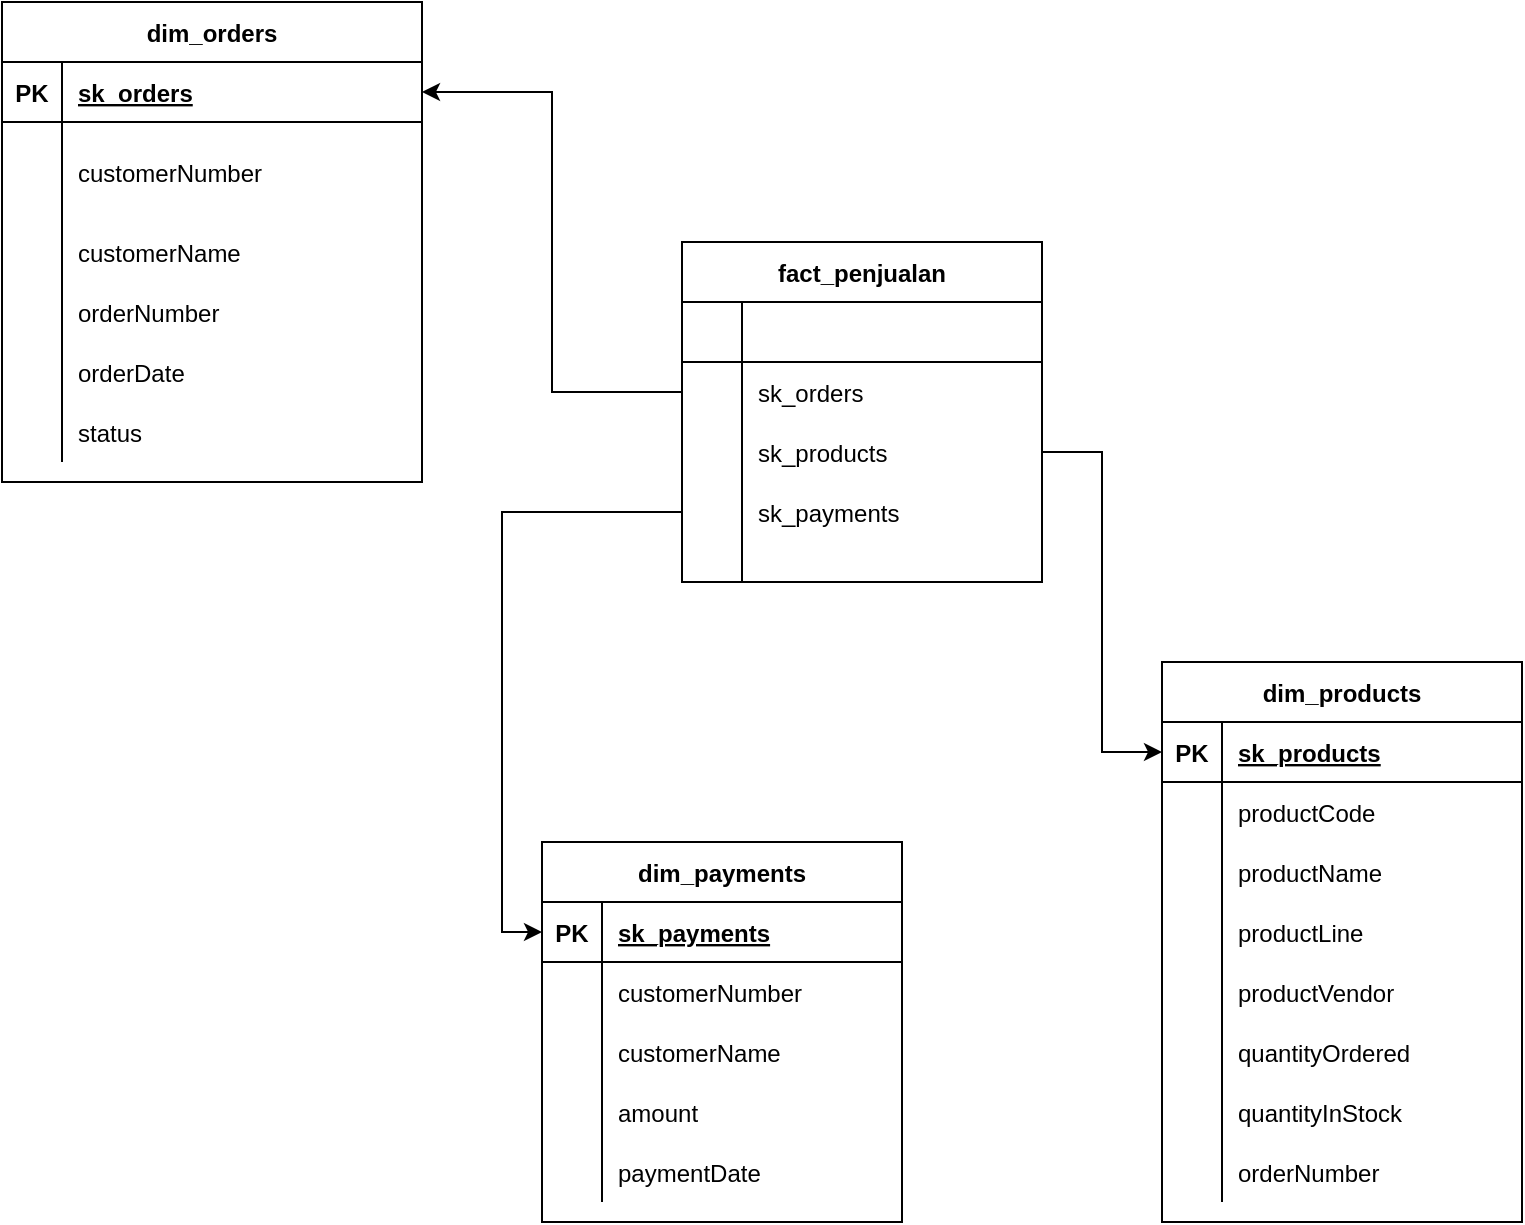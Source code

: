 <mxfile version="15.7.0" type="google"><diagram id="FBRx4Sh_-Vyu-R3HKKzC" name="Page-1"><mxGraphModel dx="1102" dy="1657" grid="1" gridSize="10" guides="1" tooltips="1" connect="1" arrows="1" fold="1" page="1" pageScale="1" pageWidth="850" pageHeight="1100" math="0" shadow="0"><root><mxCell id="0"/><mxCell id="1" parent="0"/><mxCell id="ivHkW6po4q3Yy_CJGSuu-1" value="dim_orders" style="shape=table;startSize=30;container=1;collapsible=1;childLayout=tableLayout;fixedRows=1;rowLines=0;fontStyle=1;align=center;resizeLast=1;fillColor=default;strokeColor=default;fontColor=default;" vertex="1" parent="1"><mxGeometry x="50" y="-270" width="210" height="240" as="geometry"/></mxCell><mxCell id="ivHkW6po4q3Yy_CJGSuu-2" value="" style="shape=partialRectangle;collapsible=0;dropTarget=0;pointerEvents=0;fillColor=none;top=0;left=0;bottom=1;right=0;points=[[0,0.5],[1,0.5]];portConstraint=eastwest;" vertex="1" parent="ivHkW6po4q3Yy_CJGSuu-1"><mxGeometry y="30" width="210" height="30" as="geometry"/></mxCell><mxCell id="ivHkW6po4q3Yy_CJGSuu-3" value="PK" style="shape=partialRectangle;connectable=0;fillColor=none;top=0;left=0;bottom=0;right=0;fontStyle=1;overflow=hidden;" vertex="1" parent="ivHkW6po4q3Yy_CJGSuu-2"><mxGeometry width="30" height="30" as="geometry"><mxRectangle width="30" height="30" as="alternateBounds"/></mxGeometry></mxCell><mxCell id="ivHkW6po4q3Yy_CJGSuu-4" value="sk_orders" style="shape=partialRectangle;connectable=0;fillColor=none;top=0;left=0;bottom=0;right=0;align=left;spacingLeft=6;fontStyle=5;overflow=hidden;" vertex="1" parent="ivHkW6po4q3Yy_CJGSuu-2"><mxGeometry x="30" width="180" height="30" as="geometry"><mxRectangle width="180" height="30" as="alternateBounds"/></mxGeometry></mxCell><mxCell id="ivHkW6po4q3Yy_CJGSuu-5" value="" style="shape=partialRectangle;collapsible=0;dropTarget=0;pointerEvents=0;fillColor=none;top=0;left=0;bottom=0;right=0;points=[[0,0.5],[1,0.5]];portConstraint=eastwest;" vertex="1" parent="ivHkW6po4q3Yy_CJGSuu-1"><mxGeometry y="60" width="210" height="50" as="geometry"/></mxCell><mxCell id="ivHkW6po4q3Yy_CJGSuu-6" value="" style="shape=partialRectangle;connectable=0;fillColor=none;top=0;left=0;bottom=0;right=0;editable=1;overflow=hidden;" vertex="1" parent="ivHkW6po4q3Yy_CJGSuu-5"><mxGeometry width="30" height="50" as="geometry"><mxRectangle width="30" height="50" as="alternateBounds"/></mxGeometry></mxCell><mxCell id="ivHkW6po4q3Yy_CJGSuu-7" value="customerNumber" style="shape=partialRectangle;connectable=0;fillColor=none;top=0;left=0;bottom=0;right=0;align=left;spacingLeft=6;overflow=hidden;" vertex="1" parent="ivHkW6po4q3Yy_CJGSuu-5"><mxGeometry x="30" width="180" height="50" as="geometry"><mxRectangle width="180" height="50" as="alternateBounds"/></mxGeometry></mxCell><mxCell id="ivHkW6po4q3Yy_CJGSuu-8" value="" style="shape=partialRectangle;collapsible=0;dropTarget=0;pointerEvents=0;fillColor=none;top=0;left=0;bottom=0;right=0;points=[[0,0.5],[1,0.5]];portConstraint=eastwest;" vertex="1" parent="ivHkW6po4q3Yy_CJGSuu-1"><mxGeometry y="110" width="210" height="30" as="geometry"/></mxCell><mxCell id="ivHkW6po4q3Yy_CJGSuu-9" value="" style="shape=partialRectangle;connectable=0;fillColor=none;top=0;left=0;bottom=0;right=0;editable=1;overflow=hidden;" vertex="1" parent="ivHkW6po4q3Yy_CJGSuu-8"><mxGeometry width="30" height="30" as="geometry"><mxRectangle width="30" height="30" as="alternateBounds"/></mxGeometry></mxCell><mxCell id="ivHkW6po4q3Yy_CJGSuu-10" value="customerName" style="shape=partialRectangle;connectable=0;fillColor=none;top=0;left=0;bottom=0;right=0;align=left;spacingLeft=6;overflow=hidden;" vertex="1" parent="ivHkW6po4q3Yy_CJGSuu-8"><mxGeometry x="30" width="180" height="30" as="geometry"><mxRectangle width="180" height="30" as="alternateBounds"/></mxGeometry></mxCell><mxCell id="ivHkW6po4q3Yy_CJGSuu-11" value="" style="shape=partialRectangle;collapsible=0;dropTarget=0;pointerEvents=0;fillColor=none;top=0;left=0;bottom=0;right=0;points=[[0,0.5],[1,0.5]];portConstraint=eastwest;" vertex="1" parent="ivHkW6po4q3Yy_CJGSuu-1"><mxGeometry y="140" width="210" height="30" as="geometry"/></mxCell><mxCell id="ivHkW6po4q3Yy_CJGSuu-12" value="" style="shape=partialRectangle;connectable=0;fillColor=none;top=0;left=0;bottom=0;right=0;editable=1;overflow=hidden;" vertex="1" parent="ivHkW6po4q3Yy_CJGSuu-11"><mxGeometry width="30" height="30" as="geometry"><mxRectangle width="30" height="30" as="alternateBounds"/></mxGeometry></mxCell><mxCell id="ivHkW6po4q3Yy_CJGSuu-13" value="orderNumber" style="shape=partialRectangle;connectable=0;fillColor=none;top=0;left=0;bottom=0;right=0;align=left;spacingLeft=6;overflow=hidden;" vertex="1" parent="ivHkW6po4q3Yy_CJGSuu-11"><mxGeometry x="30" width="180" height="30" as="geometry"><mxRectangle width="180" height="30" as="alternateBounds"/></mxGeometry></mxCell><mxCell id="ivHkW6po4q3Yy_CJGSuu-14" value="" style="shape=partialRectangle;collapsible=0;dropTarget=0;pointerEvents=0;fillColor=none;top=0;left=0;bottom=0;right=0;points=[[0,0.5],[1,0.5]];portConstraint=eastwest;" vertex="1" parent="ivHkW6po4q3Yy_CJGSuu-1"><mxGeometry y="170" width="210" height="30" as="geometry"/></mxCell><mxCell id="ivHkW6po4q3Yy_CJGSuu-15" value="" style="shape=partialRectangle;connectable=0;fillColor=none;top=0;left=0;bottom=0;right=0;editable=1;overflow=hidden;" vertex="1" parent="ivHkW6po4q3Yy_CJGSuu-14"><mxGeometry width="30" height="30" as="geometry"><mxRectangle width="30" height="30" as="alternateBounds"/></mxGeometry></mxCell><mxCell id="ivHkW6po4q3Yy_CJGSuu-16" value="orderDate" style="shape=partialRectangle;connectable=0;fillColor=none;top=0;left=0;bottom=0;right=0;align=left;spacingLeft=6;overflow=hidden;" vertex="1" parent="ivHkW6po4q3Yy_CJGSuu-14"><mxGeometry x="30" width="180" height="30" as="geometry"><mxRectangle width="180" height="30" as="alternateBounds"/></mxGeometry></mxCell><mxCell id="ivHkW6po4q3Yy_CJGSuu-17" value="" style="shape=partialRectangle;collapsible=0;dropTarget=0;pointerEvents=0;fillColor=none;top=0;left=0;bottom=0;right=0;points=[[0,0.5],[1,0.5]];portConstraint=eastwest;" vertex="1" parent="ivHkW6po4q3Yy_CJGSuu-1"><mxGeometry y="200" width="210" height="30" as="geometry"/></mxCell><mxCell id="ivHkW6po4q3Yy_CJGSuu-18" value="" style="shape=partialRectangle;connectable=0;fillColor=none;top=0;left=0;bottom=0;right=0;editable=1;overflow=hidden;" vertex="1" parent="ivHkW6po4q3Yy_CJGSuu-17"><mxGeometry width="30" height="30" as="geometry"><mxRectangle width="30" height="30" as="alternateBounds"/></mxGeometry></mxCell><mxCell id="ivHkW6po4q3Yy_CJGSuu-19" value="status" style="shape=partialRectangle;connectable=0;fillColor=none;top=0;left=0;bottom=0;right=0;align=left;spacingLeft=6;overflow=hidden;" vertex="1" parent="ivHkW6po4q3Yy_CJGSuu-17"><mxGeometry x="30" width="180" height="30" as="geometry"><mxRectangle width="180" height="30" as="alternateBounds"/></mxGeometry></mxCell><mxCell id="ivHkW6po4q3Yy_CJGSuu-20" value="fact_penjualan" style="shape=table;startSize=30;container=1;collapsible=1;childLayout=tableLayout;fixedRows=1;rowLines=0;fontStyle=1;align=center;resizeLast=1;fillColor=default;strokeColor=default;fontColor=default;" vertex="1" parent="1"><mxGeometry x="390" y="-150" width="180" height="170" as="geometry"/></mxCell><mxCell id="ivHkW6po4q3Yy_CJGSuu-21" value="" style="shape=partialRectangle;collapsible=0;dropTarget=0;pointerEvents=0;fillColor=none;top=0;left=0;bottom=1;right=0;points=[[0,0.5],[1,0.5]];portConstraint=eastwest;fontColor=default;" vertex="1" parent="ivHkW6po4q3Yy_CJGSuu-20"><mxGeometry y="30" width="180" height="30" as="geometry"/></mxCell><mxCell id="ivHkW6po4q3Yy_CJGSuu-22" value="" style="shape=partialRectangle;connectable=0;fillColor=none;top=0;left=0;bottom=0;right=0;fontStyle=1;overflow=hidden;" vertex="1" parent="ivHkW6po4q3Yy_CJGSuu-21"><mxGeometry width="30" height="30" as="geometry"><mxRectangle width="30" height="30" as="alternateBounds"/></mxGeometry></mxCell><mxCell id="ivHkW6po4q3Yy_CJGSuu-23" value="" style="shape=partialRectangle;connectable=0;fillColor=none;top=0;left=0;bottom=0;right=0;align=left;spacingLeft=6;fontStyle=5;overflow=hidden;" vertex="1" parent="ivHkW6po4q3Yy_CJGSuu-21"><mxGeometry x="30" width="150" height="30" as="geometry"><mxRectangle width="150" height="30" as="alternateBounds"/></mxGeometry></mxCell><mxCell id="ivHkW6po4q3Yy_CJGSuu-24" value="" style="shape=partialRectangle;collapsible=0;dropTarget=0;pointerEvents=0;fillColor=none;top=0;left=0;bottom=0;right=0;points=[[0,0.5],[1,0.5]];portConstraint=eastwest;" vertex="1" parent="ivHkW6po4q3Yy_CJGSuu-20"><mxGeometry y="60" width="180" height="30" as="geometry"/></mxCell><mxCell id="ivHkW6po4q3Yy_CJGSuu-25" value="" style="shape=partialRectangle;connectable=0;fillColor=none;top=0;left=0;bottom=0;right=0;editable=1;overflow=hidden;" vertex="1" parent="ivHkW6po4q3Yy_CJGSuu-24"><mxGeometry width="30" height="30" as="geometry"><mxRectangle width="30" height="30" as="alternateBounds"/></mxGeometry></mxCell><mxCell id="ivHkW6po4q3Yy_CJGSuu-26" value="sk_orders" style="shape=partialRectangle;connectable=0;fillColor=none;top=0;left=0;bottom=0;right=0;align=left;spacingLeft=6;overflow=hidden;" vertex="1" parent="ivHkW6po4q3Yy_CJGSuu-24"><mxGeometry x="30" width="150" height="30" as="geometry"><mxRectangle width="150" height="30" as="alternateBounds"/></mxGeometry></mxCell><mxCell id="ivHkW6po4q3Yy_CJGSuu-27" value="" style="shape=partialRectangle;collapsible=0;dropTarget=0;pointerEvents=0;fillColor=none;top=0;left=0;bottom=0;right=0;points=[[0,0.5],[1,0.5]];portConstraint=eastwest;" vertex="1" parent="ivHkW6po4q3Yy_CJGSuu-20"><mxGeometry y="90" width="180" height="30" as="geometry"/></mxCell><mxCell id="ivHkW6po4q3Yy_CJGSuu-28" value="" style="shape=partialRectangle;connectable=0;fillColor=none;top=0;left=0;bottom=0;right=0;editable=1;overflow=hidden;" vertex="1" parent="ivHkW6po4q3Yy_CJGSuu-27"><mxGeometry width="30" height="30" as="geometry"><mxRectangle width="30" height="30" as="alternateBounds"/></mxGeometry></mxCell><mxCell id="ivHkW6po4q3Yy_CJGSuu-29" value="sk_products" style="shape=partialRectangle;connectable=0;fillColor=none;top=0;left=0;bottom=0;right=0;align=left;spacingLeft=6;overflow=hidden;" vertex="1" parent="ivHkW6po4q3Yy_CJGSuu-27"><mxGeometry x="30" width="150" height="30" as="geometry"><mxRectangle width="150" height="30" as="alternateBounds"/></mxGeometry></mxCell><mxCell id="ivHkW6po4q3Yy_CJGSuu-30" value="" style="shape=partialRectangle;collapsible=0;dropTarget=0;pointerEvents=0;fillColor=none;top=0;left=0;bottom=0;right=0;points=[[0,0.5],[1,0.5]];portConstraint=eastwest;" vertex="1" parent="ivHkW6po4q3Yy_CJGSuu-20"><mxGeometry y="120" width="180" height="30" as="geometry"/></mxCell><mxCell id="ivHkW6po4q3Yy_CJGSuu-31" value="" style="shape=partialRectangle;connectable=0;fillColor=none;top=0;left=0;bottom=0;right=0;editable=1;overflow=hidden;" vertex="1" parent="ivHkW6po4q3Yy_CJGSuu-30"><mxGeometry width="30" height="30" as="geometry"><mxRectangle width="30" height="30" as="alternateBounds"/></mxGeometry></mxCell><mxCell id="ivHkW6po4q3Yy_CJGSuu-32" value="sk_payments" style="shape=partialRectangle;connectable=0;fillColor=none;top=0;left=0;bottom=0;right=0;align=left;spacingLeft=6;overflow=hidden;" vertex="1" parent="ivHkW6po4q3Yy_CJGSuu-30"><mxGeometry x="30" width="150" height="30" as="geometry"><mxRectangle width="150" height="30" as="alternateBounds"/></mxGeometry></mxCell><mxCell id="ivHkW6po4q3Yy_CJGSuu-33" value="" style="shape=partialRectangle;collapsible=0;dropTarget=0;pointerEvents=0;fillColor=none;top=0;left=0;bottom=0;right=0;points=[[0,0.5],[1,0.5]];portConstraint=eastwest;" vertex="1" parent="ivHkW6po4q3Yy_CJGSuu-20"><mxGeometry y="150" width="180" height="20" as="geometry"/></mxCell><mxCell id="ivHkW6po4q3Yy_CJGSuu-34" value="" style="shape=partialRectangle;connectable=0;fillColor=none;top=0;left=0;bottom=0;right=0;editable=1;overflow=hidden;" vertex="1" parent="ivHkW6po4q3Yy_CJGSuu-33"><mxGeometry width="30" height="20" as="geometry"><mxRectangle width="30" height="20" as="alternateBounds"/></mxGeometry></mxCell><mxCell id="ivHkW6po4q3Yy_CJGSuu-35" value="" style="shape=partialRectangle;connectable=0;fillColor=none;top=0;left=0;bottom=0;right=0;align=left;spacingLeft=6;overflow=hidden;" vertex="1" parent="ivHkW6po4q3Yy_CJGSuu-33"><mxGeometry x="30" width="150" height="20" as="geometry"><mxRectangle width="150" height="20" as="alternateBounds"/></mxGeometry></mxCell><mxCell id="ivHkW6po4q3Yy_CJGSuu-36" value="dim_products" style="shape=table;startSize=30;container=1;collapsible=1;childLayout=tableLayout;fixedRows=1;rowLines=0;fontStyle=1;align=center;resizeLast=1;fontColor=default;strokeColor=default;fillColor=default;" vertex="1" parent="1"><mxGeometry x="630" y="60" width="180" height="280" as="geometry"/></mxCell><mxCell id="ivHkW6po4q3Yy_CJGSuu-37" value="" style="shape=partialRectangle;collapsible=0;dropTarget=0;pointerEvents=0;fillColor=none;top=0;left=0;bottom=1;right=0;points=[[0,0.5],[1,0.5]];portConstraint=eastwest;fontColor=default;strokeColor=default;" vertex="1" parent="ivHkW6po4q3Yy_CJGSuu-36"><mxGeometry y="30" width="180" height="30" as="geometry"/></mxCell><mxCell id="ivHkW6po4q3Yy_CJGSuu-38" value="PK" style="shape=partialRectangle;connectable=0;fillColor=none;top=0;left=0;bottom=0;right=0;fontStyle=1;overflow=hidden;fontColor=default;strokeColor=default;" vertex="1" parent="ivHkW6po4q3Yy_CJGSuu-37"><mxGeometry width="30" height="30" as="geometry"><mxRectangle width="30" height="30" as="alternateBounds"/></mxGeometry></mxCell><mxCell id="ivHkW6po4q3Yy_CJGSuu-39" value="sk_products" style="shape=partialRectangle;connectable=0;fillColor=none;top=0;left=0;bottom=0;right=0;align=left;spacingLeft=6;fontStyle=5;overflow=hidden;fontColor=default;strokeColor=default;" vertex="1" parent="ivHkW6po4q3Yy_CJGSuu-37"><mxGeometry x="30" width="150" height="30" as="geometry"><mxRectangle width="150" height="30" as="alternateBounds"/></mxGeometry></mxCell><mxCell id="ivHkW6po4q3Yy_CJGSuu-40" value="" style="shape=partialRectangle;collapsible=0;dropTarget=0;pointerEvents=0;fillColor=none;top=0;left=0;bottom=0;right=0;points=[[0,0.5],[1,0.5]];portConstraint=eastwest;fontColor=default;strokeColor=default;" vertex="1" parent="ivHkW6po4q3Yy_CJGSuu-36"><mxGeometry y="60" width="180" height="30" as="geometry"/></mxCell><mxCell id="ivHkW6po4q3Yy_CJGSuu-41" value="" style="shape=partialRectangle;connectable=0;fillColor=none;top=0;left=0;bottom=0;right=0;editable=1;overflow=hidden;fontColor=default;strokeColor=default;" vertex="1" parent="ivHkW6po4q3Yy_CJGSuu-40"><mxGeometry width="30" height="30" as="geometry"><mxRectangle width="30" height="30" as="alternateBounds"/></mxGeometry></mxCell><mxCell id="ivHkW6po4q3Yy_CJGSuu-42" value="productCode" style="shape=partialRectangle;connectable=0;fillColor=none;top=0;left=0;bottom=0;right=0;align=left;spacingLeft=6;overflow=hidden;fontColor=default;strokeColor=default;" vertex="1" parent="ivHkW6po4q3Yy_CJGSuu-40"><mxGeometry x="30" width="150" height="30" as="geometry"><mxRectangle width="150" height="30" as="alternateBounds"/></mxGeometry></mxCell><mxCell id="ivHkW6po4q3Yy_CJGSuu-43" value="" style="shape=partialRectangle;collapsible=0;dropTarget=0;pointerEvents=0;fillColor=none;top=0;left=0;bottom=0;right=0;points=[[0,0.5],[1,0.5]];portConstraint=eastwest;fontColor=default;strokeColor=default;" vertex="1" parent="ivHkW6po4q3Yy_CJGSuu-36"><mxGeometry y="90" width="180" height="30" as="geometry"/></mxCell><mxCell id="ivHkW6po4q3Yy_CJGSuu-44" value="" style="shape=partialRectangle;connectable=0;fillColor=none;top=0;left=0;bottom=0;right=0;editable=1;overflow=hidden;fontColor=default;strokeColor=default;" vertex="1" parent="ivHkW6po4q3Yy_CJGSuu-43"><mxGeometry width="30" height="30" as="geometry"><mxRectangle width="30" height="30" as="alternateBounds"/></mxGeometry></mxCell><mxCell id="ivHkW6po4q3Yy_CJGSuu-45" value="productName" style="shape=partialRectangle;connectable=0;fillColor=none;top=0;left=0;bottom=0;right=0;align=left;spacingLeft=6;overflow=hidden;fontColor=default;strokeColor=default;" vertex="1" parent="ivHkW6po4q3Yy_CJGSuu-43"><mxGeometry x="30" width="150" height="30" as="geometry"><mxRectangle width="150" height="30" as="alternateBounds"/></mxGeometry></mxCell><mxCell id="ivHkW6po4q3Yy_CJGSuu-46" value="" style="shape=partialRectangle;collapsible=0;dropTarget=0;pointerEvents=0;fillColor=none;top=0;left=0;bottom=0;right=0;points=[[0,0.5],[1,0.5]];portConstraint=eastwest;fontColor=default;strokeColor=default;" vertex="1" parent="ivHkW6po4q3Yy_CJGSuu-36"><mxGeometry y="120" width="180" height="30" as="geometry"/></mxCell><mxCell id="ivHkW6po4q3Yy_CJGSuu-47" value="" style="shape=partialRectangle;connectable=0;fillColor=none;top=0;left=0;bottom=0;right=0;editable=1;overflow=hidden;fontColor=default;strokeColor=default;" vertex="1" parent="ivHkW6po4q3Yy_CJGSuu-46"><mxGeometry width="30" height="30" as="geometry"><mxRectangle width="30" height="30" as="alternateBounds"/></mxGeometry></mxCell><mxCell id="ivHkW6po4q3Yy_CJGSuu-48" value="productLine" style="shape=partialRectangle;connectable=0;fillColor=none;top=0;left=0;bottom=0;right=0;align=left;spacingLeft=6;overflow=hidden;fontColor=default;strokeColor=default;" vertex="1" parent="ivHkW6po4q3Yy_CJGSuu-46"><mxGeometry x="30" width="150" height="30" as="geometry"><mxRectangle width="150" height="30" as="alternateBounds"/></mxGeometry></mxCell><mxCell id="ivHkW6po4q3Yy_CJGSuu-49" value="" style="shape=partialRectangle;collapsible=0;dropTarget=0;pointerEvents=0;fillColor=none;top=0;left=0;bottom=0;right=0;points=[[0,0.5],[1,0.5]];portConstraint=eastwest;fontColor=default;strokeColor=default;" vertex="1" parent="ivHkW6po4q3Yy_CJGSuu-36"><mxGeometry y="150" width="180" height="30" as="geometry"/></mxCell><mxCell id="ivHkW6po4q3Yy_CJGSuu-50" value="" style="shape=partialRectangle;connectable=0;fillColor=none;top=0;left=0;bottom=0;right=0;editable=1;overflow=hidden;fontColor=default;strokeColor=default;" vertex="1" parent="ivHkW6po4q3Yy_CJGSuu-49"><mxGeometry width="30" height="30" as="geometry"><mxRectangle width="30" height="30" as="alternateBounds"/></mxGeometry></mxCell><mxCell id="ivHkW6po4q3Yy_CJGSuu-51" value="productVendor" style="shape=partialRectangle;connectable=0;fillColor=none;top=0;left=0;bottom=0;right=0;align=left;spacingLeft=6;overflow=hidden;fontColor=default;strokeColor=default;" vertex="1" parent="ivHkW6po4q3Yy_CJGSuu-49"><mxGeometry x="30" width="150" height="30" as="geometry"><mxRectangle width="150" height="30" as="alternateBounds"/></mxGeometry></mxCell><mxCell id="ivHkW6po4q3Yy_CJGSuu-52" value="" style="shape=partialRectangle;collapsible=0;dropTarget=0;pointerEvents=0;fillColor=none;top=0;left=0;bottom=0;right=0;points=[[0,0.5],[1,0.5]];portConstraint=eastwest;fontColor=default;strokeColor=default;" vertex="1" parent="ivHkW6po4q3Yy_CJGSuu-36"><mxGeometry y="180" width="180" height="30" as="geometry"/></mxCell><mxCell id="ivHkW6po4q3Yy_CJGSuu-53" value="" style="shape=partialRectangle;connectable=0;fillColor=none;top=0;left=0;bottom=0;right=0;editable=1;overflow=hidden;fontColor=default;strokeColor=default;" vertex="1" parent="ivHkW6po4q3Yy_CJGSuu-52"><mxGeometry width="30" height="30" as="geometry"><mxRectangle width="30" height="30" as="alternateBounds"/></mxGeometry></mxCell><mxCell id="ivHkW6po4q3Yy_CJGSuu-54" value="quantityOrdered" style="shape=partialRectangle;connectable=0;fillColor=none;top=0;left=0;bottom=0;right=0;align=left;spacingLeft=6;overflow=hidden;fontColor=default;strokeColor=default;" vertex="1" parent="ivHkW6po4q3Yy_CJGSuu-52"><mxGeometry x="30" width="150" height="30" as="geometry"><mxRectangle width="150" height="30" as="alternateBounds"/></mxGeometry></mxCell><mxCell id="ivHkW6po4q3Yy_CJGSuu-55" value="" style="shape=partialRectangle;collapsible=0;dropTarget=0;pointerEvents=0;fillColor=none;top=0;left=0;bottom=0;right=0;points=[[0,0.5],[1,0.5]];portConstraint=eastwest;fontColor=default;strokeColor=default;" vertex="1" parent="ivHkW6po4q3Yy_CJGSuu-36"><mxGeometry y="210" width="180" height="30" as="geometry"/></mxCell><mxCell id="ivHkW6po4q3Yy_CJGSuu-56" value="" style="shape=partialRectangle;connectable=0;fillColor=none;top=0;left=0;bottom=0;right=0;editable=1;overflow=hidden;fontColor=default;strokeColor=default;" vertex="1" parent="ivHkW6po4q3Yy_CJGSuu-55"><mxGeometry width="30" height="30" as="geometry"><mxRectangle width="30" height="30" as="alternateBounds"/></mxGeometry></mxCell><mxCell id="ivHkW6po4q3Yy_CJGSuu-57" value="quantityInStock" style="shape=partialRectangle;connectable=0;fillColor=none;top=0;left=0;bottom=0;right=0;align=left;spacingLeft=6;overflow=hidden;fontColor=default;strokeColor=default;" vertex="1" parent="ivHkW6po4q3Yy_CJGSuu-55"><mxGeometry x="30" width="150" height="30" as="geometry"><mxRectangle width="150" height="30" as="alternateBounds"/></mxGeometry></mxCell><mxCell id="ivHkW6po4q3Yy_CJGSuu-58" value="" style="shape=partialRectangle;collapsible=0;dropTarget=0;pointerEvents=0;fillColor=none;top=0;left=0;bottom=0;right=0;points=[[0,0.5],[1,0.5]];portConstraint=eastwest;fontColor=default;strokeColor=default;" vertex="1" parent="ivHkW6po4q3Yy_CJGSuu-36"><mxGeometry y="240" width="180" height="30" as="geometry"/></mxCell><mxCell id="ivHkW6po4q3Yy_CJGSuu-59" value="" style="shape=partialRectangle;connectable=0;fillColor=none;top=0;left=0;bottom=0;right=0;editable=1;overflow=hidden;fontColor=default;strokeColor=default;" vertex="1" parent="ivHkW6po4q3Yy_CJGSuu-58"><mxGeometry width="30" height="30" as="geometry"><mxRectangle width="30" height="30" as="alternateBounds"/></mxGeometry></mxCell><mxCell id="ivHkW6po4q3Yy_CJGSuu-60" value="orderNumber" style="shape=partialRectangle;connectable=0;fillColor=none;top=0;left=0;bottom=0;right=0;align=left;spacingLeft=6;overflow=hidden;fontColor=default;strokeColor=default;" vertex="1" parent="ivHkW6po4q3Yy_CJGSuu-58"><mxGeometry x="30" width="150" height="30" as="geometry"><mxRectangle width="150" height="30" as="alternateBounds"/></mxGeometry></mxCell><mxCell id="ivHkW6po4q3Yy_CJGSuu-61" value="dim_payments" style="shape=table;startSize=30;container=1;collapsible=1;childLayout=tableLayout;fixedRows=1;rowLines=0;fontStyle=1;align=center;resizeLast=1;fontColor=default;strokeColor=default;fillColor=default;" vertex="1" parent="1"><mxGeometry x="320" y="150" width="180" height="190" as="geometry"/></mxCell><mxCell id="ivHkW6po4q3Yy_CJGSuu-62" value="" style="shape=partialRectangle;collapsible=0;dropTarget=0;pointerEvents=0;fillColor=none;top=0;left=0;bottom=1;right=0;points=[[0,0.5],[1,0.5]];portConstraint=eastwest;fontColor=default;strokeColor=default;" vertex="1" parent="ivHkW6po4q3Yy_CJGSuu-61"><mxGeometry y="30" width="180" height="30" as="geometry"/></mxCell><mxCell id="ivHkW6po4q3Yy_CJGSuu-63" value="PK" style="shape=partialRectangle;connectable=0;fillColor=none;top=0;left=0;bottom=0;right=0;fontStyle=1;overflow=hidden;fontColor=default;strokeColor=default;" vertex="1" parent="ivHkW6po4q3Yy_CJGSuu-62"><mxGeometry width="30" height="30" as="geometry"><mxRectangle width="30" height="30" as="alternateBounds"/></mxGeometry></mxCell><mxCell id="ivHkW6po4q3Yy_CJGSuu-64" value="sk_payments" style="shape=partialRectangle;connectable=0;fillColor=none;top=0;left=0;bottom=0;right=0;align=left;spacingLeft=6;fontStyle=5;overflow=hidden;fontColor=default;strokeColor=default;" vertex="1" parent="ivHkW6po4q3Yy_CJGSuu-62"><mxGeometry x="30" width="150" height="30" as="geometry"><mxRectangle width="150" height="30" as="alternateBounds"/></mxGeometry></mxCell><mxCell id="ivHkW6po4q3Yy_CJGSuu-65" value="" style="shape=partialRectangle;collapsible=0;dropTarget=0;pointerEvents=0;fillColor=none;top=0;left=0;bottom=0;right=0;points=[[0,0.5],[1,0.5]];portConstraint=eastwest;fontColor=default;strokeColor=default;" vertex="1" parent="ivHkW6po4q3Yy_CJGSuu-61"><mxGeometry y="60" width="180" height="30" as="geometry"/></mxCell><mxCell id="ivHkW6po4q3Yy_CJGSuu-66" value="" style="shape=partialRectangle;connectable=0;fillColor=none;top=0;left=0;bottom=0;right=0;editable=1;overflow=hidden;fontColor=default;strokeColor=default;" vertex="1" parent="ivHkW6po4q3Yy_CJGSuu-65"><mxGeometry width="30" height="30" as="geometry"><mxRectangle width="30" height="30" as="alternateBounds"/></mxGeometry></mxCell><mxCell id="ivHkW6po4q3Yy_CJGSuu-67" value="customerNumber" style="shape=partialRectangle;connectable=0;fillColor=none;top=0;left=0;bottom=0;right=0;align=left;spacingLeft=6;overflow=hidden;fontColor=default;strokeColor=default;" vertex="1" parent="ivHkW6po4q3Yy_CJGSuu-65"><mxGeometry x="30" width="150" height="30" as="geometry"><mxRectangle width="150" height="30" as="alternateBounds"/></mxGeometry></mxCell><mxCell id="ivHkW6po4q3Yy_CJGSuu-68" value="" style="shape=partialRectangle;collapsible=0;dropTarget=0;pointerEvents=0;fillColor=none;top=0;left=0;bottom=0;right=0;points=[[0,0.5],[1,0.5]];portConstraint=eastwest;fontColor=default;strokeColor=default;" vertex="1" parent="ivHkW6po4q3Yy_CJGSuu-61"><mxGeometry y="90" width="180" height="30" as="geometry"/></mxCell><mxCell id="ivHkW6po4q3Yy_CJGSuu-69" value="" style="shape=partialRectangle;connectable=0;fillColor=none;top=0;left=0;bottom=0;right=0;editable=1;overflow=hidden;fontColor=default;strokeColor=default;" vertex="1" parent="ivHkW6po4q3Yy_CJGSuu-68"><mxGeometry width="30" height="30" as="geometry"><mxRectangle width="30" height="30" as="alternateBounds"/></mxGeometry></mxCell><mxCell id="ivHkW6po4q3Yy_CJGSuu-70" value="customerName" style="shape=partialRectangle;connectable=0;fillColor=none;top=0;left=0;bottom=0;right=0;align=left;spacingLeft=6;overflow=hidden;fontColor=default;strokeColor=default;" vertex="1" parent="ivHkW6po4q3Yy_CJGSuu-68"><mxGeometry x="30" width="150" height="30" as="geometry"><mxRectangle width="150" height="30" as="alternateBounds"/></mxGeometry></mxCell><mxCell id="ivHkW6po4q3Yy_CJGSuu-71" value="" style="shape=partialRectangle;collapsible=0;dropTarget=0;pointerEvents=0;fillColor=none;top=0;left=0;bottom=0;right=0;points=[[0,0.5],[1,0.5]];portConstraint=eastwest;fontColor=default;strokeColor=default;" vertex="1" parent="ivHkW6po4q3Yy_CJGSuu-61"><mxGeometry y="120" width="180" height="30" as="geometry"/></mxCell><mxCell id="ivHkW6po4q3Yy_CJGSuu-72" value="" style="shape=partialRectangle;connectable=0;fillColor=none;top=0;left=0;bottom=0;right=0;editable=1;overflow=hidden;fontColor=default;strokeColor=default;" vertex="1" parent="ivHkW6po4q3Yy_CJGSuu-71"><mxGeometry width="30" height="30" as="geometry"><mxRectangle width="30" height="30" as="alternateBounds"/></mxGeometry></mxCell><mxCell id="ivHkW6po4q3Yy_CJGSuu-73" value="amount" style="shape=partialRectangle;connectable=0;fillColor=none;top=0;left=0;bottom=0;right=0;align=left;spacingLeft=6;overflow=hidden;fontColor=default;strokeColor=default;" vertex="1" parent="ivHkW6po4q3Yy_CJGSuu-71"><mxGeometry x="30" width="150" height="30" as="geometry"><mxRectangle width="150" height="30" as="alternateBounds"/></mxGeometry></mxCell><mxCell id="ivHkW6po4q3Yy_CJGSuu-74" value="" style="shape=partialRectangle;collapsible=0;dropTarget=0;pointerEvents=0;fillColor=none;top=0;left=0;bottom=0;right=0;points=[[0,0.5],[1,0.5]];portConstraint=eastwest;fontColor=default;strokeColor=default;" vertex="1" parent="ivHkW6po4q3Yy_CJGSuu-61"><mxGeometry y="150" width="180" height="30" as="geometry"/></mxCell><mxCell id="ivHkW6po4q3Yy_CJGSuu-75" value="" style="shape=partialRectangle;connectable=0;fillColor=none;top=0;left=0;bottom=0;right=0;editable=1;overflow=hidden;fontColor=default;strokeColor=default;" vertex="1" parent="ivHkW6po4q3Yy_CJGSuu-74"><mxGeometry width="30" height="30" as="geometry"><mxRectangle width="30" height="30" as="alternateBounds"/></mxGeometry></mxCell><mxCell id="ivHkW6po4q3Yy_CJGSuu-76" value="paymentDate" style="shape=partialRectangle;connectable=0;fillColor=none;top=0;left=0;bottom=0;right=0;align=left;spacingLeft=6;overflow=hidden;fontColor=default;strokeColor=default;" vertex="1" parent="ivHkW6po4q3Yy_CJGSuu-74"><mxGeometry x="30" width="150" height="30" as="geometry"><mxRectangle width="150" height="30" as="alternateBounds"/></mxGeometry></mxCell><mxCell id="ivHkW6po4q3Yy_CJGSuu-77" style="edgeStyle=orthogonalEdgeStyle;rounded=0;orthogonalLoop=1;jettySize=auto;html=1;entryX=1;entryY=0.5;entryDx=0;entryDy=0;" edge="1" parent="1" source="ivHkW6po4q3Yy_CJGSuu-24" target="ivHkW6po4q3Yy_CJGSuu-2"><mxGeometry relative="1" as="geometry"/></mxCell><mxCell id="ivHkW6po4q3Yy_CJGSuu-78" style="edgeStyle=orthogonalEdgeStyle;rounded=0;orthogonalLoop=1;jettySize=auto;html=1;entryX=0;entryY=0.5;entryDx=0;entryDy=0;" edge="1" parent="1" source="ivHkW6po4q3Yy_CJGSuu-27" target="ivHkW6po4q3Yy_CJGSuu-37"><mxGeometry relative="1" as="geometry"/></mxCell><mxCell id="ivHkW6po4q3Yy_CJGSuu-79" style="edgeStyle=orthogonalEdgeStyle;rounded=0;orthogonalLoop=1;jettySize=auto;html=1;entryX=0;entryY=0.5;entryDx=0;entryDy=0;" edge="1" parent="1" source="ivHkW6po4q3Yy_CJGSuu-30" target="ivHkW6po4q3Yy_CJGSuu-62"><mxGeometry relative="1" as="geometry"/></mxCell></root></mxGraphModel></diagram></mxfile>